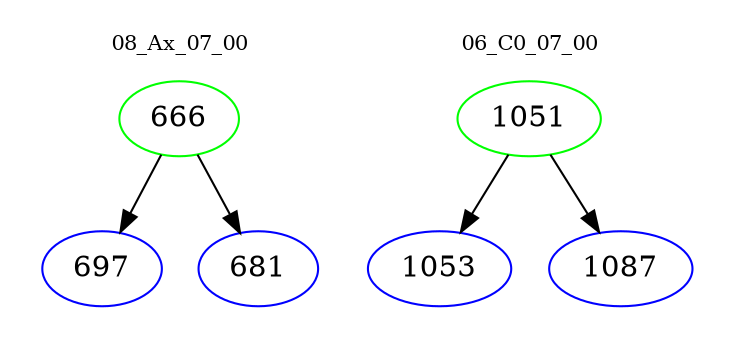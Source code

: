 digraph{
subgraph cluster_0 {
color = white
label = "08_Ax_07_00";
fontsize=10;
T0_666 [label="666", color="green"]
T0_666 -> T0_697 [color="black"]
T0_697 [label="697", color="blue"]
T0_666 -> T0_681 [color="black"]
T0_681 [label="681", color="blue"]
}
subgraph cluster_1 {
color = white
label = "06_C0_07_00";
fontsize=10;
T1_1051 [label="1051", color="green"]
T1_1051 -> T1_1053 [color="black"]
T1_1053 [label="1053", color="blue"]
T1_1051 -> T1_1087 [color="black"]
T1_1087 [label="1087", color="blue"]
}
}
